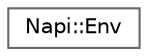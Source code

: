 digraph "Graphical Class Hierarchy"
{
 // LATEX_PDF_SIZE
  bgcolor="transparent";
  edge [fontname=Helvetica,fontsize=10,labelfontname=Helvetica,labelfontsize=10];
  node [fontname=Helvetica,fontsize=10,shape=box,height=0.2,width=0.4];
  rankdir="LR";
  Node0 [id="Node000000",label="Napi::Env",height=0.2,width=0.4,color="grey40", fillcolor="white", style="filled",URL="$class_napi_1_1_env.html",tooltip=" "];
}
